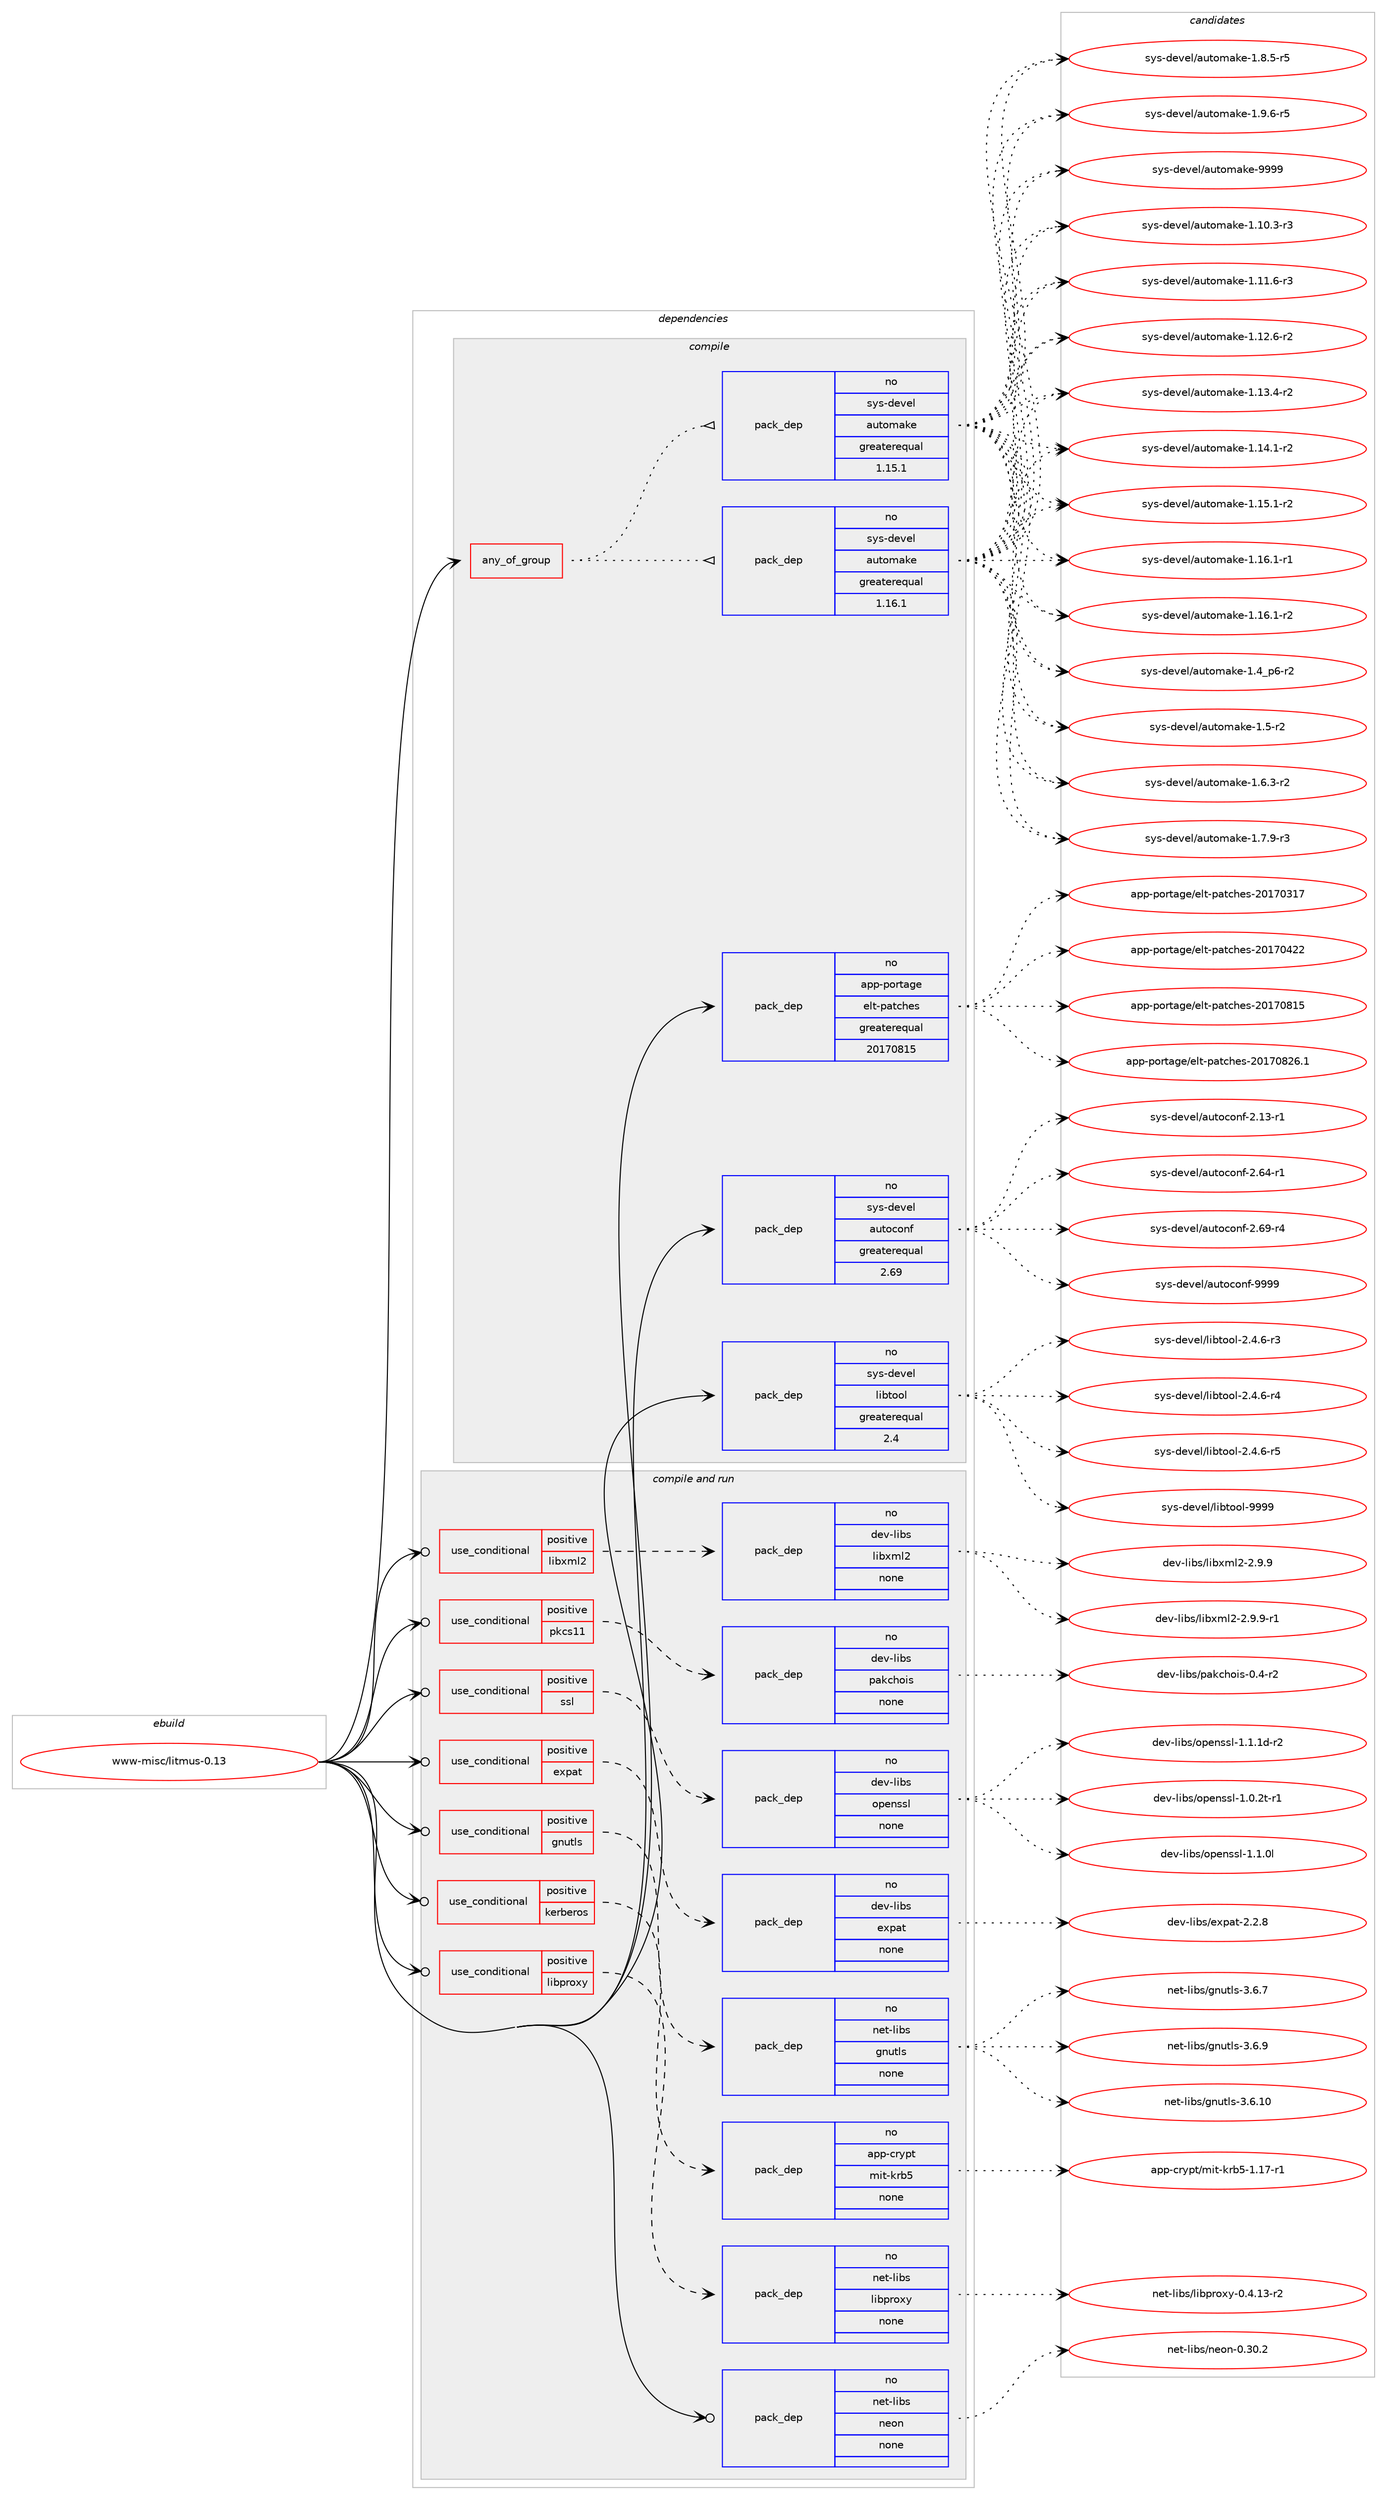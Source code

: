 digraph prolog {

# *************
# Graph options
# *************

newrank=true;
concentrate=true;
compound=true;
graph [rankdir=LR,fontname=Helvetica,fontsize=10,ranksep=1.5];#, ranksep=2.5, nodesep=0.2];
edge  [arrowhead=vee];
node  [fontname=Helvetica,fontsize=10];

# **********
# The ebuild
# **********

subgraph cluster_leftcol {
color=gray;
rank=same;
label=<<i>ebuild</i>>;
id [label="www-misc/litmus-0.13", color=red, width=4, href="../www-misc/litmus-0.13.svg"];
}

# ****************
# The dependencies
# ****************

subgraph cluster_midcol {
color=gray;
label=<<i>dependencies</i>>;
subgraph cluster_compile {
fillcolor="#eeeeee";
style=filled;
label=<<i>compile</i>>;
subgraph any15794 {
dependency909135 [label=<<TABLE BORDER="0" CELLBORDER="1" CELLSPACING="0" CELLPADDING="4"><TR><TD CELLPADDING="10">any_of_group</TD></TR></TABLE>>, shape=none, color=red];subgraph pack674920 {
dependency909136 [label=<<TABLE BORDER="0" CELLBORDER="1" CELLSPACING="0" CELLPADDING="4" WIDTH="220"><TR><TD ROWSPAN="6" CELLPADDING="30">pack_dep</TD></TR><TR><TD WIDTH="110">no</TD></TR><TR><TD>sys-devel</TD></TR><TR><TD>automake</TD></TR><TR><TD>greaterequal</TD></TR><TR><TD>1.16.1</TD></TR></TABLE>>, shape=none, color=blue];
}
dependency909135:e -> dependency909136:w [weight=20,style="dotted",arrowhead="oinv"];
subgraph pack674921 {
dependency909137 [label=<<TABLE BORDER="0" CELLBORDER="1" CELLSPACING="0" CELLPADDING="4" WIDTH="220"><TR><TD ROWSPAN="6" CELLPADDING="30">pack_dep</TD></TR><TR><TD WIDTH="110">no</TD></TR><TR><TD>sys-devel</TD></TR><TR><TD>automake</TD></TR><TR><TD>greaterequal</TD></TR><TR><TD>1.15.1</TD></TR></TABLE>>, shape=none, color=blue];
}
dependency909135:e -> dependency909137:w [weight=20,style="dotted",arrowhead="oinv"];
}
id:e -> dependency909135:w [weight=20,style="solid",arrowhead="vee"];
subgraph pack674922 {
dependency909138 [label=<<TABLE BORDER="0" CELLBORDER="1" CELLSPACING="0" CELLPADDING="4" WIDTH="220"><TR><TD ROWSPAN="6" CELLPADDING="30">pack_dep</TD></TR><TR><TD WIDTH="110">no</TD></TR><TR><TD>app-portage</TD></TR><TR><TD>elt-patches</TD></TR><TR><TD>greaterequal</TD></TR><TR><TD>20170815</TD></TR></TABLE>>, shape=none, color=blue];
}
id:e -> dependency909138:w [weight=20,style="solid",arrowhead="vee"];
subgraph pack674923 {
dependency909139 [label=<<TABLE BORDER="0" CELLBORDER="1" CELLSPACING="0" CELLPADDING="4" WIDTH="220"><TR><TD ROWSPAN="6" CELLPADDING="30">pack_dep</TD></TR><TR><TD WIDTH="110">no</TD></TR><TR><TD>sys-devel</TD></TR><TR><TD>autoconf</TD></TR><TR><TD>greaterequal</TD></TR><TR><TD>2.69</TD></TR></TABLE>>, shape=none, color=blue];
}
id:e -> dependency909139:w [weight=20,style="solid",arrowhead="vee"];
subgraph pack674924 {
dependency909140 [label=<<TABLE BORDER="0" CELLBORDER="1" CELLSPACING="0" CELLPADDING="4" WIDTH="220"><TR><TD ROWSPAN="6" CELLPADDING="30">pack_dep</TD></TR><TR><TD WIDTH="110">no</TD></TR><TR><TD>sys-devel</TD></TR><TR><TD>libtool</TD></TR><TR><TD>greaterequal</TD></TR><TR><TD>2.4</TD></TR></TABLE>>, shape=none, color=blue];
}
id:e -> dependency909140:w [weight=20,style="solid",arrowhead="vee"];
}
subgraph cluster_compileandrun {
fillcolor="#eeeeee";
style=filled;
label=<<i>compile and run</i>>;
subgraph cond217842 {
dependency909141 [label=<<TABLE BORDER="0" CELLBORDER="1" CELLSPACING="0" CELLPADDING="4"><TR><TD ROWSPAN="3" CELLPADDING="10">use_conditional</TD></TR><TR><TD>positive</TD></TR><TR><TD>expat</TD></TR></TABLE>>, shape=none, color=red];
subgraph pack674925 {
dependency909142 [label=<<TABLE BORDER="0" CELLBORDER="1" CELLSPACING="0" CELLPADDING="4" WIDTH="220"><TR><TD ROWSPAN="6" CELLPADDING="30">pack_dep</TD></TR><TR><TD WIDTH="110">no</TD></TR><TR><TD>dev-libs</TD></TR><TR><TD>expat</TD></TR><TR><TD>none</TD></TR><TR><TD></TD></TR></TABLE>>, shape=none, color=blue];
}
dependency909141:e -> dependency909142:w [weight=20,style="dashed",arrowhead="vee"];
}
id:e -> dependency909141:w [weight=20,style="solid",arrowhead="odotvee"];
subgraph cond217843 {
dependency909143 [label=<<TABLE BORDER="0" CELLBORDER="1" CELLSPACING="0" CELLPADDING="4"><TR><TD ROWSPAN="3" CELLPADDING="10">use_conditional</TD></TR><TR><TD>positive</TD></TR><TR><TD>gnutls</TD></TR></TABLE>>, shape=none, color=red];
subgraph pack674926 {
dependency909144 [label=<<TABLE BORDER="0" CELLBORDER="1" CELLSPACING="0" CELLPADDING="4" WIDTH="220"><TR><TD ROWSPAN="6" CELLPADDING="30">pack_dep</TD></TR><TR><TD WIDTH="110">no</TD></TR><TR><TD>net-libs</TD></TR><TR><TD>gnutls</TD></TR><TR><TD>none</TD></TR><TR><TD></TD></TR></TABLE>>, shape=none, color=blue];
}
dependency909143:e -> dependency909144:w [weight=20,style="dashed",arrowhead="vee"];
}
id:e -> dependency909143:w [weight=20,style="solid",arrowhead="odotvee"];
subgraph cond217844 {
dependency909145 [label=<<TABLE BORDER="0" CELLBORDER="1" CELLSPACING="0" CELLPADDING="4"><TR><TD ROWSPAN="3" CELLPADDING="10">use_conditional</TD></TR><TR><TD>positive</TD></TR><TR><TD>kerberos</TD></TR></TABLE>>, shape=none, color=red];
subgraph pack674927 {
dependency909146 [label=<<TABLE BORDER="0" CELLBORDER="1" CELLSPACING="0" CELLPADDING="4" WIDTH="220"><TR><TD ROWSPAN="6" CELLPADDING="30">pack_dep</TD></TR><TR><TD WIDTH="110">no</TD></TR><TR><TD>app-crypt</TD></TR><TR><TD>mit-krb5</TD></TR><TR><TD>none</TD></TR><TR><TD></TD></TR></TABLE>>, shape=none, color=blue];
}
dependency909145:e -> dependency909146:w [weight=20,style="dashed",arrowhead="vee"];
}
id:e -> dependency909145:w [weight=20,style="solid",arrowhead="odotvee"];
subgraph cond217845 {
dependency909147 [label=<<TABLE BORDER="0" CELLBORDER="1" CELLSPACING="0" CELLPADDING="4"><TR><TD ROWSPAN="3" CELLPADDING="10">use_conditional</TD></TR><TR><TD>positive</TD></TR><TR><TD>libproxy</TD></TR></TABLE>>, shape=none, color=red];
subgraph pack674928 {
dependency909148 [label=<<TABLE BORDER="0" CELLBORDER="1" CELLSPACING="0" CELLPADDING="4" WIDTH="220"><TR><TD ROWSPAN="6" CELLPADDING="30">pack_dep</TD></TR><TR><TD WIDTH="110">no</TD></TR><TR><TD>net-libs</TD></TR><TR><TD>libproxy</TD></TR><TR><TD>none</TD></TR><TR><TD></TD></TR></TABLE>>, shape=none, color=blue];
}
dependency909147:e -> dependency909148:w [weight=20,style="dashed",arrowhead="vee"];
}
id:e -> dependency909147:w [weight=20,style="solid",arrowhead="odotvee"];
subgraph cond217846 {
dependency909149 [label=<<TABLE BORDER="0" CELLBORDER="1" CELLSPACING="0" CELLPADDING="4"><TR><TD ROWSPAN="3" CELLPADDING="10">use_conditional</TD></TR><TR><TD>positive</TD></TR><TR><TD>libxml2</TD></TR></TABLE>>, shape=none, color=red];
subgraph pack674929 {
dependency909150 [label=<<TABLE BORDER="0" CELLBORDER="1" CELLSPACING="0" CELLPADDING="4" WIDTH="220"><TR><TD ROWSPAN="6" CELLPADDING="30">pack_dep</TD></TR><TR><TD WIDTH="110">no</TD></TR><TR><TD>dev-libs</TD></TR><TR><TD>libxml2</TD></TR><TR><TD>none</TD></TR><TR><TD></TD></TR></TABLE>>, shape=none, color=blue];
}
dependency909149:e -> dependency909150:w [weight=20,style="dashed",arrowhead="vee"];
}
id:e -> dependency909149:w [weight=20,style="solid",arrowhead="odotvee"];
subgraph cond217847 {
dependency909151 [label=<<TABLE BORDER="0" CELLBORDER="1" CELLSPACING="0" CELLPADDING="4"><TR><TD ROWSPAN="3" CELLPADDING="10">use_conditional</TD></TR><TR><TD>positive</TD></TR><TR><TD>pkcs11</TD></TR></TABLE>>, shape=none, color=red];
subgraph pack674930 {
dependency909152 [label=<<TABLE BORDER="0" CELLBORDER="1" CELLSPACING="0" CELLPADDING="4" WIDTH="220"><TR><TD ROWSPAN="6" CELLPADDING="30">pack_dep</TD></TR><TR><TD WIDTH="110">no</TD></TR><TR><TD>dev-libs</TD></TR><TR><TD>pakchois</TD></TR><TR><TD>none</TD></TR><TR><TD></TD></TR></TABLE>>, shape=none, color=blue];
}
dependency909151:e -> dependency909152:w [weight=20,style="dashed",arrowhead="vee"];
}
id:e -> dependency909151:w [weight=20,style="solid",arrowhead="odotvee"];
subgraph cond217848 {
dependency909153 [label=<<TABLE BORDER="0" CELLBORDER="1" CELLSPACING="0" CELLPADDING="4"><TR><TD ROWSPAN="3" CELLPADDING="10">use_conditional</TD></TR><TR><TD>positive</TD></TR><TR><TD>ssl</TD></TR></TABLE>>, shape=none, color=red];
subgraph pack674931 {
dependency909154 [label=<<TABLE BORDER="0" CELLBORDER="1" CELLSPACING="0" CELLPADDING="4" WIDTH="220"><TR><TD ROWSPAN="6" CELLPADDING="30">pack_dep</TD></TR><TR><TD WIDTH="110">no</TD></TR><TR><TD>dev-libs</TD></TR><TR><TD>openssl</TD></TR><TR><TD>none</TD></TR><TR><TD></TD></TR></TABLE>>, shape=none, color=blue];
}
dependency909153:e -> dependency909154:w [weight=20,style="dashed",arrowhead="vee"];
}
id:e -> dependency909153:w [weight=20,style="solid",arrowhead="odotvee"];
subgraph pack674932 {
dependency909155 [label=<<TABLE BORDER="0" CELLBORDER="1" CELLSPACING="0" CELLPADDING="4" WIDTH="220"><TR><TD ROWSPAN="6" CELLPADDING="30">pack_dep</TD></TR><TR><TD WIDTH="110">no</TD></TR><TR><TD>net-libs</TD></TR><TR><TD>neon</TD></TR><TR><TD>none</TD></TR><TR><TD></TD></TR></TABLE>>, shape=none, color=blue];
}
id:e -> dependency909155:w [weight=20,style="solid",arrowhead="odotvee"];
}
subgraph cluster_run {
fillcolor="#eeeeee";
style=filled;
label=<<i>run</i>>;
}
}

# **************
# The candidates
# **************

subgraph cluster_choices {
rank=same;
color=gray;
label=<<i>candidates</i>>;

subgraph choice674920 {
color=black;
nodesep=1;
choice11512111545100101118101108479711711611110997107101454946494846514511451 [label="sys-devel/automake-1.10.3-r3", color=red, width=4,href="../sys-devel/automake-1.10.3-r3.svg"];
choice11512111545100101118101108479711711611110997107101454946494946544511451 [label="sys-devel/automake-1.11.6-r3", color=red, width=4,href="../sys-devel/automake-1.11.6-r3.svg"];
choice11512111545100101118101108479711711611110997107101454946495046544511450 [label="sys-devel/automake-1.12.6-r2", color=red, width=4,href="../sys-devel/automake-1.12.6-r2.svg"];
choice11512111545100101118101108479711711611110997107101454946495146524511450 [label="sys-devel/automake-1.13.4-r2", color=red, width=4,href="../sys-devel/automake-1.13.4-r2.svg"];
choice11512111545100101118101108479711711611110997107101454946495246494511450 [label="sys-devel/automake-1.14.1-r2", color=red, width=4,href="../sys-devel/automake-1.14.1-r2.svg"];
choice11512111545100101118101108479711711611110997107101454946495346494511450 [label="sys-devel/automake-1.15.1-r2", color=red, width=4,href="../sys-devel/automake-1.15.1-r2.svg"];
choice11512111545100101118101108479711711611110997107101454946495446494511449 [label="sys-devel/automake-1.16.1-r1", color=red, width=4,href="../sys-devel/automake-1.16.1-r1.svg"];
choice11512111545100101118101108479711711611110997107101454946495446494511450 [label="sys-devel/automake-1.16.1-r2", color=red, width=4,href="../sys-devel/automake-1.16.1-r2.svg"];
choice115121115451001011181011084797117116111109971071014549465295112544511450 [label="sys-devel/automake-1.4_p6-r2", color=red, width=4,href="../sys-devel/automake-1.4_p6-r2.svg"];
choice11512111545100101118101108479711711611110997107101454946534511450 [label="sys-devel/automake-1.5-r2", color=red, width=4,href="../sys-devel/automake-1.5-r2.svg"];
choice115121115451001011181011084797117116111109971071014549465446514511450 [label="sys-devel/automake-1.6.3-r2", color=red, width=4,href="../sys-devel/automake-1.6.3-r2.svg"];
choice115121115451001011181011084797117116111109971071014549465546574511451 [label="sys-devel/automake-1.7.9-r3", color=red, width=4,href="../sys-devel/automake-1.7.9-r3.svg"];
choice115121115451001011181011084797117116111109971071014549465646534511453 [label="sys-devel/automake-1.8.5-r5", color=red, width=4,href="../sys-devel/automake-1.8.5-r5.svg"];
choice115121115451001011181011084797117116111109971071014549465746544511453 [label="sys-devel/automake-1.9.6-r5", color=red, width=4,href="../sys-devel/automake-1.9.6-r5.svg"];
choice115121115451001011181011084797117116111109971071014557575757 [label="sys-devel/automake-9999", color=red, width=4,href="../sys-devel/automake-9999.svg"];
dependency909136:e -> choice11512111545100101118101108479711711611110997107101454946494846514511451:w [style=dotted,weight="100"];
dependency909136:e -> choice11512111545100101118101108479711711611110997107101454946494946544511451:w [style=dotted,weight="100"];
dependency909136:e -> choice11512111545100101118101108479711711611110997107101454946495046544511450:w [style=dotted,weight="100"];
dependency909136:e -> choice11512111545100101118101108479711711611110997107101454946495146524511450:w [style=dotted,weight="100"];
dependency909136:e -> choice11512111545100101118101108479711711611110997107101454946495246494511450:w [style=dotted,weight="100"];
dependency909136:e -> choice11512111545100101118101108479711711611110997107101454946495346494511450:w [style=dotted,weight="100"];
dependency909136:e -> choice11512111545100101118101108479711711611110997107101454946495446494511449:w [style=dotted,weight="100"];
dependency909136:e -> choice11512111545100101118101108479711711611110997107101454946495446494511450:w [style=dotted,weight="100"];
dependency909136:e -> choice115121115451001011181011084797117116111109971071014549465295112544511450:w [style=dotted,weight="100"];
dependency909136:e -> choice11512111545100101118101108479711711611110997107101454946534511450:w [style=dotted,weight="100"];
dependency909136:e -> choice115121115451001011181011084797117116111109971071014549465446514511450:w [style=dotted,weight="100"];
dependency909136:e -> choice115121115451001011181011084797117116111109971071014549465546574511451:w [style=dotted,weight="100"];
dependency909136:e -> choice115121115451001011181011084797117116111109971071014549465646534511453:w [style=dotted,weight="100"];
dependency909136:e -> choice115121115451001011181011084797117116111109971071014549465746544511453:w [style=dotted,weight="100"];
dependency909136:e -> choice115121115451001011181011084797117116111109971071014557575757:w [style=dotted,weight="100"];
}
subgraph choice674921 {
color=black;
nodesep=1;
choice11512111545100101118101108479711711611110997107101454946494846514511451 [label="sys-devel/automake-1.10.3-r3", color=red, width=4,href="../sys-devel/automake-1.10.3-r3.svg"];
choice11512111545100101118101108479711711611110997107101454946494946544511451 [label="sys-devel/automake-1.11.6-r3", color=red, width=4,href="../sys-devel/automake-1.11.6-r3.svg"];
choice11512111545100101118101108479711711611110997107101454946495046544511450 [label="sys-devel/automake-1.12.6-r2", color=red, width=4,href="../sys-devel/automake-1.12.6-r2.svg"];
choice11512111545100101118101108479711711611110997107101454946495146524511450 [label="sys-devel/automake-1.13.4-r2", color=red, width=4,href="../sys-devel/automake-1.13.4-r2.svg"];
choice11512111545100101118101108479711711611110997107101454946495246494511450 [label="sys-devel/automake-1.14.1-r2", color=red, width=4,href="../sys-devel/automake-1.14.1-r2.svg"];
choice11512111545100101118101108479711711611110997107101454946495346494511450 [label="sys-devel/automake-1.15.1-r2", color=red, width=4,href="../sys-devel/automake-1.15.1-r2.svg"];
choice11512111545100101118101108479711711611110997107101454946495446494511449 [label="sys-devel/automake-1.16.1-r1", color=red, width=4,href="../sys-devel/automake-1.16.1-r1.svg"];
choice11512111545100101118101108479711711611110997107101454946495446494511450 [label="sys-devel/automake-1.16.1-r2", color=red, width=4,href="../sys-devel/automake-1.16.1-r2.svg"];
choice115121115451001011181011084797117116111109971071014549465295112544511450 [label="sys-devel/automake-1.4_p6-r2", color=red, width=4,href="../sys-devel/automake-1.4_p6-r2.svg"];
choice11512111545100101118101108479711711611110997107101454946534511450 [label="sys-devel/automake-1.5-r2", color=red, width=4,href="../sys-devel/automake-1.5-r2.svg"];
choice115121115451001011181011084797117116111109971071014549465446514511450 [label="sys-devel/automake-1.6.3-r2", color=red, width=4,href="../sys-devel/automake-1.6.3-r2.svg"];
choice115121115451001011181011084797117116111109971071014549465546574511451 [label="sys-devel/automake-1.7.9-r3", color=red, width=4,href="../sys-devel/automake-1.7.9-r3.svg"];
choice115121115451001011181011084797117116111109971071014549465646534511453 [label="sys-devel/automake-1.8.5-r5", color=red, width=4,href="../sys-devel/automake-1.8.5-r5.svg"];
choice115121115451001011181011084797117116111109971071014549465746544511453 [label="sys-devel/automake-1.9.6-r5", color=red, width=4,href="../sys-devel/automake-1.9.6-r5.svg"];
choice115121115451001011181011084797117116111109971071014557575757 [label="sys-devel/automake-9999", color=red, width=4,href="../sys-devel/automake-9999.svg"];
dependency909137:e -> choice11512111545100101118101108479711711611110997107101454946494846514511451:w [style=dotted,weight="100"];
dependency909137:e -> choice11512111545100101118101108479711711611110997107101454946494946544511451:w [style=dotted,weight="100"];
dependency909137:e -> choice11512111545100101118101108479711711611110997107101454946495046544511450:w [style=dotted,weight="100"];
dependency909137:e -> choice11512111545100101118101108479711711611110997107101454946495146524511450:w [style=dotted,weight="100"];
dependency909137:e -> choice11512111545100101118101108479711711611110997107101454946495246494511450:w [style=dotted,weight="100"];
dependency909137:e -> choice11512111545100101118101108479711711611110997107101454946495346494511450:w [style=dotted,weight="100"];
dependency909137:e -> choice11512111545100101118101108479711711611110997107101454946495446494511449:w [style=dotted,weight="100"];
dependency909137:e -> choice11512111545100101118101108479711711611110997107101454946495446494511450:w [style=dotted,weight="100"];
dependency909137:e -> choice115121115451001011181011084797117116111109971071014549465295112544511450:w [style=dotted,weight="100"];
dependency909137:e -> choice11512111545100101118101108479711711611110997107101454946534511450:w [style=dotted,weight="100"];
dependency909137:e -> choice115121115451001011181011084797117116111109971071014549465446514511450:w [style=dotted,weight="100"];
dependency909137:e -> choice115121115451001011181011084797117116111109971071014549465546574511451:w [style=dotted,weight="100"];
dependency909137:e -> choice115121115451001011181011084797117116111109971071014549465646534511453:w [style=dotted,weight="100"];
dependency909137:e -> choice115121115451001011181011084797117116111109971071014549465746544511453:w [style=dotted,weight="100"];
dependency909137:e -> choice115121115451001011181011084797117116111109971071014557575757:w [style=dotted,weight="100"];
}
subgraph choice674922 {
color=black;
nodesep=1;
choice97112112451121111141169710310147101108116451129711699104101115455048495548514955 [label="app-portage/elt-patches-20170317", color=red, width=4,href="../app-portage/elt-patches-20170317.svg"];
choice97112112451121111141169710310147101108116451129711699104101115455048495548525050 [label="app-portage/elt-patches-20170422", color=red, width=4,href="../app-portage/elt-patches-20170422.svg"];
choice97112112451121111141169710310147101108116451129711699104101115455048495548564953 [label="app-portage/elt-patches-20170815", color=red, width=4,href="../app-portage/elt-patches-20170815.svg"];
choice971121124511211111411697103101471011081164511297116991041011154550484955485650544649 [label="app-portage/elt-patches-20170826.1", color=red, width=4,href="../app-portage/elt-patches-20170826.1.svg"];
dependency909138:e -> choice97112112451121111141169710310147101108116451129711699104101115455048495548514955:w [style=dotted,weight="100"];
dependency909138:e -> choice97112112451121111141169710310147101108116451129711699104101115455048495548525050:w [style=dotted,weight="100"];
dependency909138:e -> choice97112112451121111141169710310147101108116451129711699104101115455048495548564953:w [style=dotted,weight="100"];
dependency909138:e -> choice971121124511211111411697103101471011081164511297116991041011154550484955485650544649:w [style=dotted,weight="100"];
}
subgraph choice674923 {
color=black;
nodesep=1;
choice1151211154510010111810110847971171161119911111010245504649514511449 [label="sys-devel/autoconf-2.13-r1", color=red, width=4,href="../sys-devel/autoconf-2.13-r1.svg"];
choice1151211154510010111810110847971171161119911111010245504654524511449 [label="sys-devel/autoconf-2.64-r1", color=red, width=4,href="../sys-devel/autoconf-2.64-r1.svg"];
choice1151211154510010111810110847971171161119911111010245504654574511452 [label="sys-devel/autoconf-2.69-r4", color=red, width=4,href="../sys-devel/autoconf-2.69-r4.svg"];
choice115121115451001011181011084797117116111991111101024557575757 [label="sys-devel/autoconf-9999", color=red, width=4,href="../sys-devel/autoconf-9999.svg"];
dependency909139:e -> choice1151211154510010111810110847971171161119911111010245504649514511449:w [style=dotted,weight="100"];
dependency909139:e -> choice1151211154510010111810110847971171161119911111010245504654524511449:w [style=dotted,weight="100"];
dependency909139:e -> choice1151211154510010111810110847971171161119911111010245504654574511452:w [style=dotted,weight="100"];
dependency909139:e -> choice115121115451001011181011084797117116111991111101024557575757:w [style=dotted,weight="100"];
}
subgraph choice674924 {
color=black;
nodesep=1;
choice1151211154510010111810110847108105981161111111084550465246544511451 [label="sys-devel/libtool-2.4.6-r3", color=red, width=4,href="../sys-devel/libtool-2.4.6-r3.svg"];
choice1151211154510010111810110847108105981161111111084550465246544511452 [label="sys-devel/libtool-2.4.6-r4", color=red, width=4,href="../sys-devel/libtool-2.4.6-r4.svg"];
choice1151211154510010111810110847108105981161111111084550465246544511453 [label="sys-devel/libtool-2.4.6-r5", color=red, width=4,href="../sys-devel/libtool-2.4.6-r5.svg"];
choice1151211154510010111810110847108105981161111111084557575757 [label="sys-devel/libtool-9999", color=red, width=4,href="../sys-devel/libtool-9999.svg"];
dependency909140:e -> choice1151211154510010111810110847108105981161111111084550465246544511451:w [style=dotted,weight="100"];
dependency909140:e -> choice1151211154510010111810110847108105981161111111084550465246544511452:w [style=dotted,weight="100"];
dependency909140:e -> choice1151211154510010111810110847108105981161111111084550465246544511453:w [style=dotted,weight="100"];
dependency909140:e -> choice1151211154510010111810110847108105981161111111084557575757:w [style=dotted,weight="100"];
}
subgraph choice674925 {
color=black;
nodesep=1;
choice10010111845108105981154710112011297116455046504656 [label="dev-libs/expat-2.2.8", color=red, width=4,href="../dev-libs/expat-2.2.8.svg"];
dependency909142:e -> choice10010111845108105981154710112011297116455046504656:w [style=dotted,weight="100"];
}
subgraph choice674926 {
color=black;
nodesep=1;
choice11010111645108105981154710311011711610811545514654464948 [label="net-libs/gnutls-3.6.10", color=red, width=4,href="../net-libs/gnutls-3.6.10.svg"];
choice110101116451081059811547103110117116108115455146544655 [label="net-libs/gnutls-3.6.7", color=red, width=4,href="../net-libs/gnutls-3.6.7.svg"];
choice110101116451081059811547103110117116108115455146544657 [label="net-libs/gnutls-3.6.9", color=red, width=4,href="../net-libs/gnutls-3.6.9.svg"];
dependency909144:e -> choice11010111645108105981154710311011711610811545514654464948:w [style=dotted,weight="100"];
dependency909144:e -> choice110101116451081059811547103110117116108115455146544655:w [style=dotted,weight="100"];
dependency909144:e -> choice110101116451081059811547103110117116108115455146544657:w [style=dotted,weight="100"];
}
subgraph choice674927 {
color=black;
nodesep=1;
choice9711211245991141211121164710910511645107114985345494649554511449 [label="app-crypt/mit-krb5-1.17-r1", color=red, width=4,href="../app-crypt/mit-krb5-1.17-r1.svg"];
dependency909146:e -> choice9711211245991141211121164710910511645107114985345494649554511449:w [style=dotted,weight="100"];
}
subgraph choice674928 {
color=black;
nodesep=1;
choice11010111645108105981154710810598112114111120121454846524649514511450 [label="net-libs/libproxy-0.4.13-r2", color=red, width=4,href="../net-libs/libproxy-0.4.13-r2.svg"];
dependency909148:e -> choice11010111645108105981154710810598112114111120121454846524649514511450:w [style=dotted,weight="100"];
}
subgraph choice674929 {
color=black;
nodesep=1;
choice1001011184510810598115471081059812010910850455046574657 [label="dev-libs/libxml2-2.9.9", color=red, width=4,href="../dev-libs/libxml2-2.9.9.svg"];
choice10010111845108105981154710810598120109108504550465746574511449 [label="dev-libs/libxml2-2.9.9-r1", color=red, width=4,href="../dev-libs/libxml2-2.9.9-r1.svg"];
dependency909150:e -> choice1001011184510810598115471081059812010910850455046574657:w [style=dotted,weight="100"];
dependency909150:e -> choice10010111845108105981154710810598120109108504550465746574511449:w [style=dotted,weight="100"];
}
subgraph choice674930 {
color=black;
nodesep=1;
choice1001011184510810598115471129710799104111105115454846524511450 [label="dev-libs/pakchois-0.4-r2", color=red, width=4,href="../dev-libs/pakchois-0.4-r2.svg"];
dependency909152:e -> choice1001011184510810598115471129710799104111105115454846524511450:w [style=dotted,weight="100"];
}
subgraph choice674931 {
color=black;
nodesep=1;
choice1001011184510810598115471111121011101151151084549464846501164511449 [label="dev-libs/openssl-1.0.2t-r1", color=red, width=4,href="../dev-libs/openssl-1.0.2t-r1.svg"];
choice100101118451081059811547111112101110115115108454946494648108 [label="dev-libs/openssl-1.1.0l", color=red, width=4,href="../dev-libs/openssl-1.1.0l.svg"];
choice1001011184510810598115471111121011101151151084549464946491004511450 [label="dev-libs/openssl-1.1.1d-r2", color=red, width=4,href="../dev-libs/openssl-1.1.1d-r2.svg"];
dependency909154:e -> choice1001011184510810598115471111121011101151151084549464846501164511449:w [style=dotted,weight="100"];
dependency909154:e -> choice100101118451081059811547111112101110115115108454946494648108:w [style=dotted,weight="100"];
dependency909154:e -> choice1001011184510810598115471111121011101151151084549464946491004511450:w [style=dotted,weight="100"];
}
subgraph choice674932 {
color=black;
nodesep=1;
choice11010111645108105981154711010111111045484651484650 [label="net-libs/neon-0.30.2", color=red, width=4,href="../net-libs/neon-0.30.2.svg"];
dependency909155:e -> choice11010111645108105981154711010111111045484651484650:w [style=dotted,weight="100"];
}
}

}
